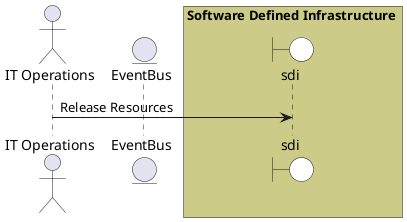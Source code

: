 @startuml

actor "IT Operations"


entity EventBus

box Software Defined Infrastructure #cccc88
    boundary sdi #white
end box



"IT Operations" -> sdi: Release Resources



@enduml
